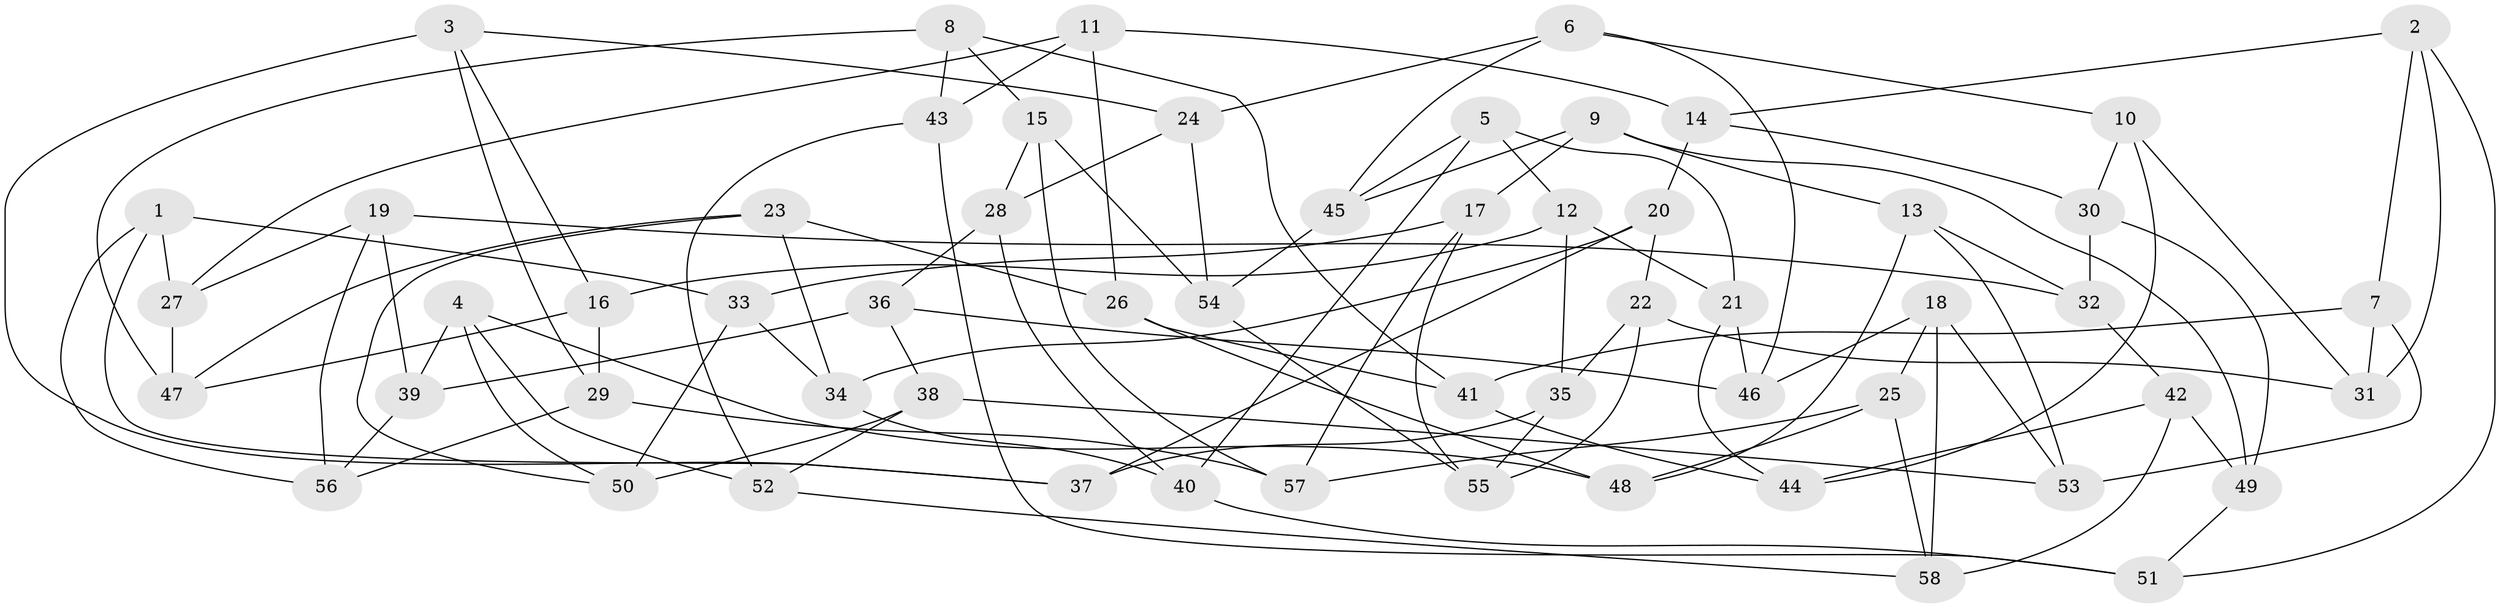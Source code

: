 // Generated by graph-tools (version 1.1) at 2025/26/03/09/25 03:26:59]
// undirected, 58 vertices, 116 edges
graph export_dot {
graph [start="1"]
  node [color=gray90,style=filled];
  1;
  2;
  3;
  4;
  5;
  6;
  7;
  8;
  9;
  10;
  11;
  12;
  13;
  14;
  15;
  16;
  17;
  18;
  19;
  20;
  21;
  22;
  23;
  24;
  25;
  26;
  27;
  28;
  29;
  30;
  31;
  32;
  33;
  34;
  35;
  36;
  37;
  38;
  39;
  40;
  41;
  42;
  43;
  44;
  45;
  46;
  47;
  48;
  49;
  50;
  51;
  52;
  53;
  54;
  55;
  56;
  57;
  58;
  1 -- 27;
  1 -- 56;
  1 -- 37;
  1 -- 33;
  2 -- 14;
  2 -- 7;
  2 -- 31;
  2 -- 51;
  3 -- 29;
  3 -- 37;
  3 -- 16;
  3 -- 24;
  4 -- 52;
  4 -- 50;
  4 -- 39;
  4 -- 48;
  5 -- 45;
  5 -- 12;
  5 -- 21;
  5 -- 40;
  6 -- 24;
  6 -- 46;
  6 -- 45;
  6 -- 10;
  7 -- 53;
  7 -- 41;
  7 -- 31;
  8 -- 43;
  8 -- 15;
  8 -- 47;
  8 -- 41;
  9 -- 17;
  9 -- 45;
  9 -- 13;
  9 -- 49;
  10 -- 31;
  10 -- 44;
  10 -- 30;
  11 -- 43;
  11 -- 14;
  11 -- 26;
  11 -- 27;
  12 -- 35;
  12 -- 21;
  12 -- 16;
  13 -- 48;
  13 -- 32;
  13 -- 53;
  14 -- 30;
  14 -- 20;
  15 -- 28;
  15 -- 54;
  15 -- 57;
  16 -- 29;
  16 -- 47;
  17 -- 57;
  17 -- 33;
  17 -- 55;
  18 -- 53;
  18 -- 25;
  18 -- 46;
  18 -- 58;
  19 -- 27;
  19 -- 39;
  19 -- 32;
  19 -- 56;
  20 -- 37;
  20 -- 34;
  20 -- 22;
  21 -- 44;
  21 -- 46;
  22 -- 31;
  22 -- 35;
  22 -- 55;
  23 -- 50;
  23 -- 26;
  23 -- 47;
  23 -- 34;
  24 -- 54;
  24 -- 28;
  25 -- 48;
  25 -- 58;
  25 -- 57;
  26 -- 48;
  26 -- 41;
  27 -- 47;
  28 -- 40;
  28 -- 36;
  29 -- 56;
  29 -- 57;
  30 -- 32;
  30 -- 49;
  32 -- 42;
  33 -- 34;
  33 -- 50;
  34 -- 40;
  35 -- 37;
  35 -- 55;
  36 -- 38;
  36 -- 46;
  36 -- 39;
  38 -- 50;
  38 -- 52;
  38 -- 53;
  39 -- 56;
  40 -- 51;
  41 -- 44;
  42 -- 44;
  42 -- 58;
  42 -- 49;
  43 -- 51;
  43 -- 52;
  45 -- 54;
  49 -- 51;
  52 -- 58;
  54 -- 55;
}
